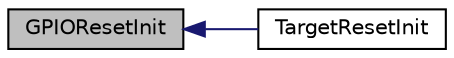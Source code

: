 digraph G
{
  edge [fontname="Helvetica",fontsize="10",labelfontname="Helvetica",labelfontsize="10"];
  node [fontname="Helvetica",fontsize="10",shape=record];
  rankdir=LR;
  Node1 [label="GPIOResetInit",height=0.2,width=0.4,color="black", fillcolor="grey75", style="filled" fontcolor="black"];
  Node1 -> Node2 [dir=back,color="midnightblue",fontsize="10",style="solid"];
  Node2 [label="TargetResetInit",height=0.2,width=0.4,color="black", fillcolor="white", style="filled",URL="$target_8h.html#abbaa977c5ccd5fb76340b508772d42fb"];
}
